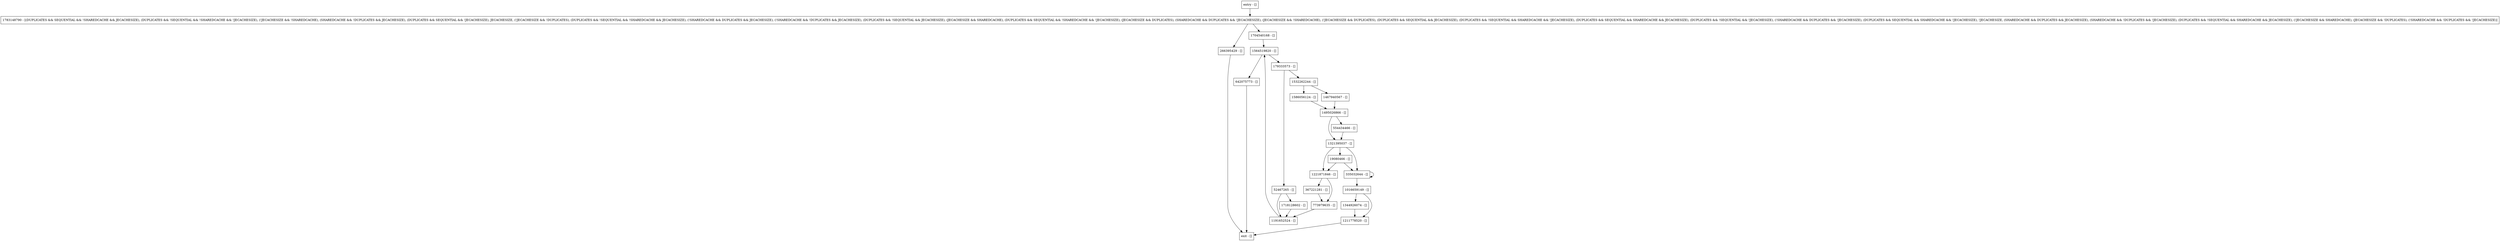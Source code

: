 digraph selectDirtyBINChildrenForCheckpoint {
node [shape=record];
1344926074 [label="1344926074 - []"];
19080466 [label="19080466 - []"];
1321395037 [label="1321395037 - []"];
1495026866 [label="1495026866 - []"];
367221281 [label="367221281 - []"];
266395429 [label="266395429 - []"];
1211778520 [label="1211778520 - []"];
642075773 [label="642075773 - []"];
1016659149 [label="1016659149 - []"];
179333573 [label="179333573 - []"];
1586056124 [label="1586056124 - []"];
52467265 [label="52467265 - []"];
1718128602 [label="1718128602 - []"];
1564519820 [label="1564519820 - []"];
554434466 [label="554434466 - []"];
1467940567 [label="1467940567 - []"];
1532262244 [label="1532262244 - []"];
773979635 [label="773979635 - []"];
335032644 [label="335032644 - []"];
1783148790 [label="1783148790 - [(DUPLICATES && SEQUENTIAL && !SHAREDCACHE && JECACHESIZE), (DUPLICATES && !SEQUENTIAL && !SHAREDCACHE && !JECACHESIZE), (!JECACHESIZE && !SHAREDCACHE), (SHAREDCACHE && !DUPLICATES && JECACHESIZE), (DUPLICATES && SEQUENTIAL && !JECACHESIZE), JECACHESIZE, (!JECACHESIZE && !DUPLICATES), (DUPLICATES && !SEQUENTIAL && !SHAREDCACHE && JECACHESIZE), (!SHAREDCACHE && DUPLICATES && JECACHESIZE), (!SHAREDCACHE && !DUPLICATES && JECACHESIZE), (DUPLICATES && !SEQUENTIAL && JECACHESIZE), (JECACHESIZE && SHAREDCACHE), (DUPLICATES && SEQUENTIAL && !SHAREDCACHE && !JECACHESIZE), (JECACHESIZE && DUPLICATES), (SHAREDCACHE && DUPLICATES && !JECACHESIZE), (JECACHESIZE && !SHAREDCACHE), (!JECACHESIZE && DUPLICATES), (DUPLICATES && SEQUENTIAL && JECACHESIZE), (DUPLICATES && !SEQUENTIAL && SHAREDCACHE && !JECACHESIZE), (DUPLICATES && SEQUENTIAL && SHAREDCACHE && JECACHESIZE), (DUPLICATES && !SEQUENTIAL && !JECACHESIZE), (!SHAREDCACHE && DUPLICATES && !JECACHESIZE), (DUPLICATES && SEQUENTIAL && SHAREDCACHE && !JECACHESIZE), !JECACHESIZE, (SHAREDCACHE && DUPLICATES && JECACHESIZE), (SHAREDCACHE && !DUPLICATES && !JECACHESIZE), (DUPLICATES && !SEQUENTIAL && SHAREDCACHE && JECACHESIZE), (!JECACHESIZE && SHAREDCACHE), (JECACHESIZE && !DUPLICATES), (!SHAREDCACHE && !DUPLICATES && !JECACHESIZE)]"];
1221871846 [label="1221871846 - []"];
1704540168 [label="1704540168 - []"];
entry [label="entry - []"];
exit [label="exit - []"];
1191652524 [label="1191652524 - []"];
entry;
exit;
1344926074 -> 1211778520;
19080466 -> 335032644;
19080466 -> 1221871846;
1321395037 -> 19080466;
1321395037 -> 335032644;
1321395037 -> 1221871846;
1495026866 -> 554434466;
1495026866 -> 1321395037;
367221281 -> 773979635;
266395429 -> exit;
1211778520 -> exit;
642075773 -> exit;
1016659149 -> 1344926074;
1016659149 -> 1211778520;
179333573 -> 1532262244;
179333573 -> 52467265;
1586056124 -> 1495026866;
52467265 -> 1191652524;
52467265 -> 1718128602;
1718128602 -> 1191652524;
1564519820 -> 642075773;
1564519820 -> 179333573;
554434466 -> 1321395037;
1467940567 -> 1495026866;
1532262244 -> 1467940567;
1532262244 -> 1586056124;
773979635 -> 1191652524;
335032644 -> 1016659149;
335032644 -> 335032644;
1783148790 -> 266395429;
1783148790 -> 1704540168;
1221871846 -> 773979635;
1221871846 -> 367221281;
1704540168 -> 1564519820;
entry -> 1783148790;
1191652524 -> 1564519820;
}

